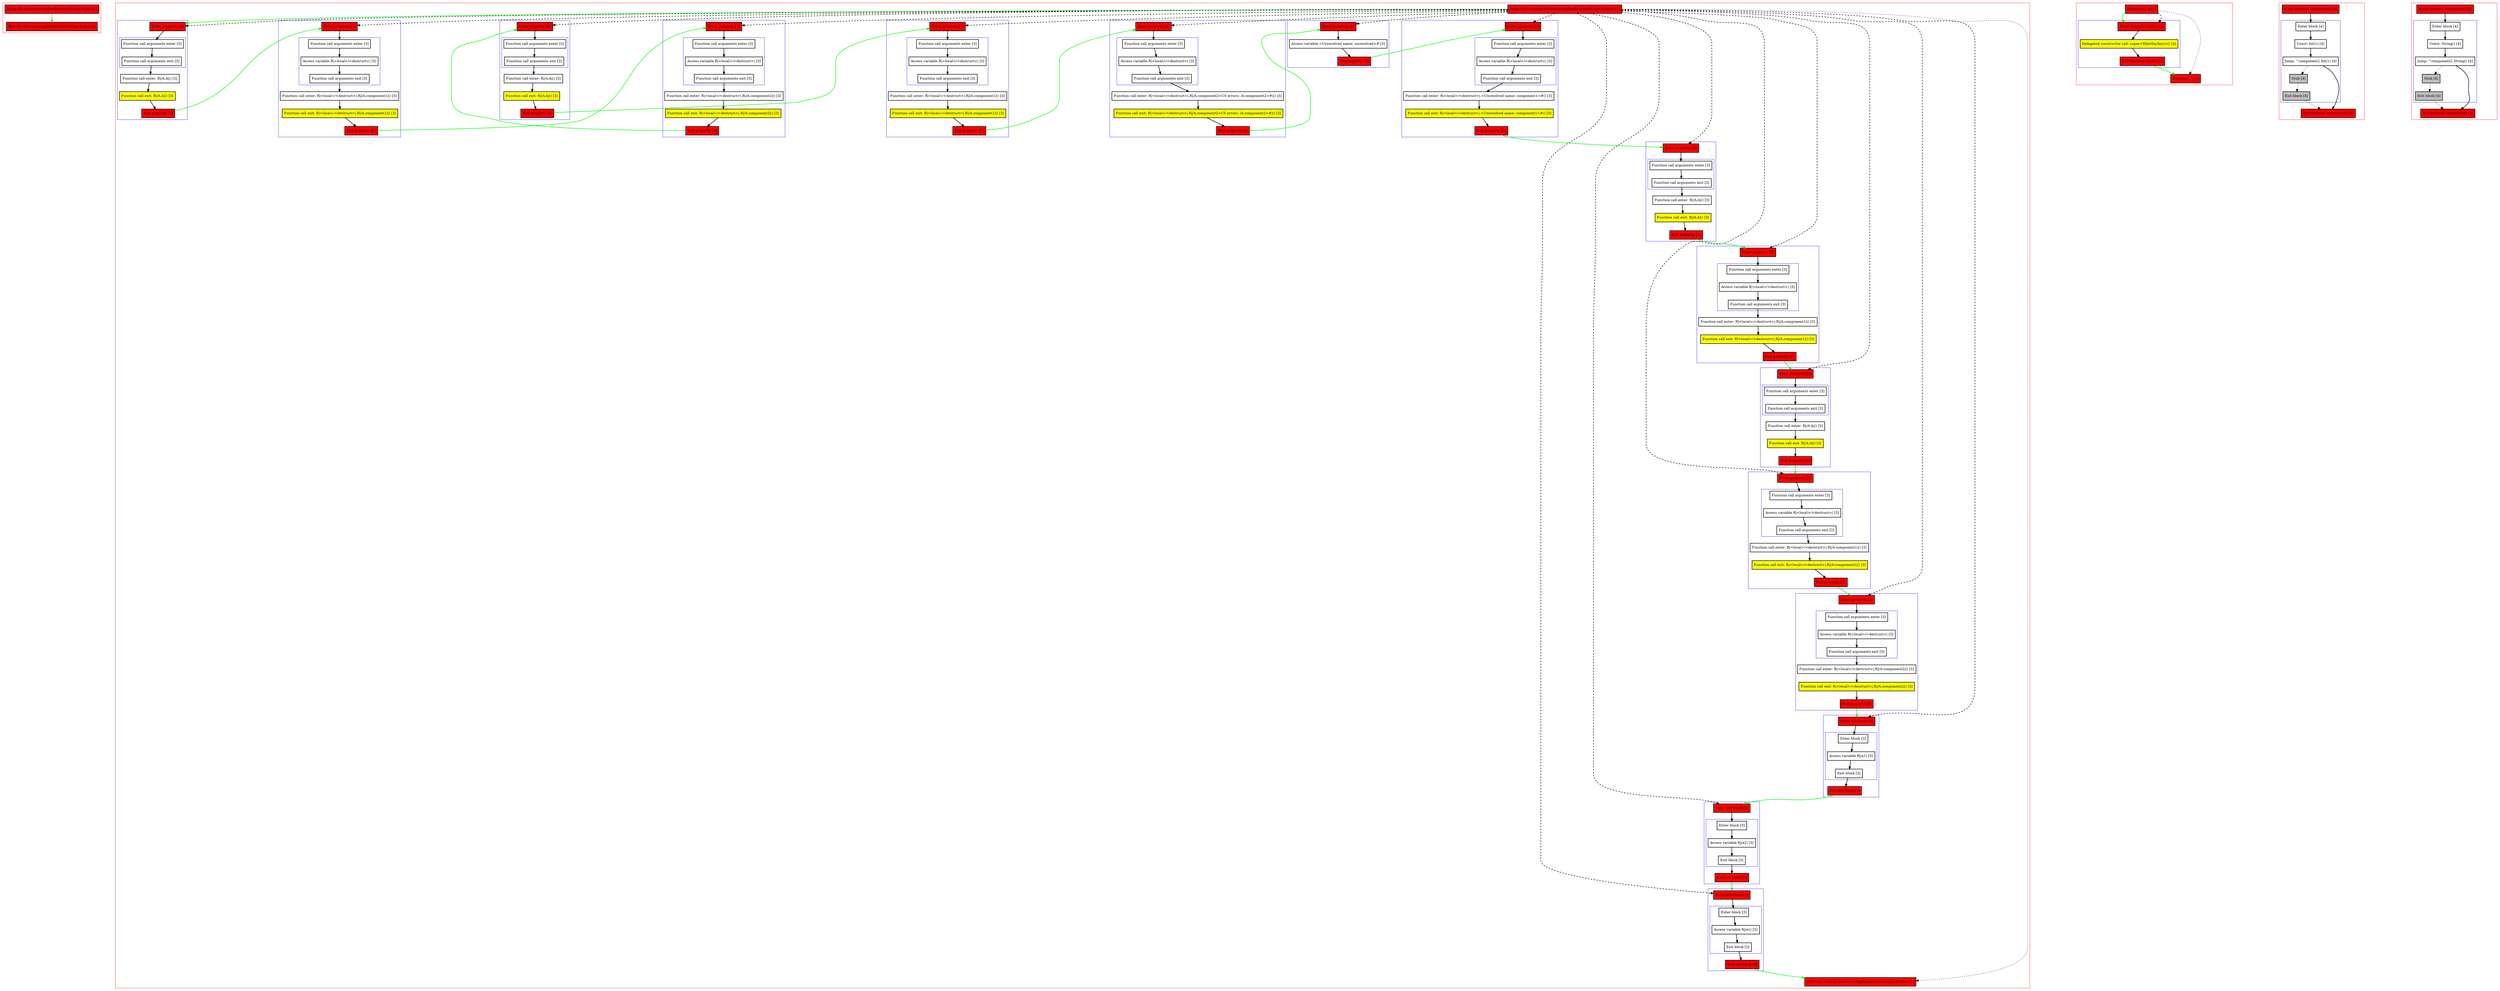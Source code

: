 digraph destructuringDeclarationsScript_fir_kts {
    graph [nodesep=3]
    node [shape=box penwidth=2]
    edge [penwidth=2]

    subgraph cluster_0 {
        color=red
        0 [label="Enter file destructuringDeclarationsScript.fir.kts [1]" style="filled" fillcolor=red];
        1 [label="Exit file destructuringDeclarationsScript.fir.kts [1]" style="filled" fillcolor=red];
    }
    0 -> {1} [color=green];

    subgraph cluster_1 {
        color=red
        2 [label="Enter class <script-destructuringDeclarationsScript.fir.kts> [2]" style="filled" fillcolor=red];
        subgraph cluster_2 {
            color=blue
            3 [label="Enter property [3]" style="filled" fillcolor=red];
            subgraph cluster_3 {
                color=blue
                4 [label="Function call arguments enter [3]"];
                5 [label="Function call arguments exit [3]"];
            }
            6 [label="Function call enter: R|/A.A|() [3]"];
            7 [label="Function call exit: R|/A.A|() [3]" style="filled" fillcolor=yellow];
            8 [label="Exit property [3]" style="filled" fillcolor=red];
        }
        subgraph cluster_4 {
            color=blue
            9 [label="Enter property [3]" style="filled" fillcolor=red];
            subgraph cluster_5 {
                color=blue
                10 [label="Function call arguments enter [3]"];
                11 [label="Access variable R|<local>/<destruct>| [3]"];
                12 [label="Function call arguments exit [3]"];
            }
            13 [label="Function call enter: R|<local>/<destruct>|.R|/A.component1|() [3]"];
            14 [label="Function call exit: R|<local>/<destruct>|.R|/A.component1|() [3]" style="filled" fillcolor=yellow];
            15 [label="Exit property [3]" style="filled" fillcolor=red];
        }
        subgraph cluster_6 {
            color=blue
            16 [label="Enter property [3]" style="filled" fillcolor=red];
            subgraph cluster_7 {
                color=blue
                17 [label="Function call arguments enter [3]"];
                18 [label="Access variable R|<local>/<destruct>| [3]"];
                19 [label="Function call arguments exit [3]"];
            }
            20 [label="Function call enter: R|<local>/<destruct>|.R|/A.component2|() [3]"];
            21 [label="Function call exit: R|<local>/<destruct>|.R|/A.component2|() [3]" style="filled" fillcolor=yellow];
            22 [label="Exit property [3]" style="filled" fillcolor=red];
        }
        subgraph cluster_8 {
            color=blue
            23 [label="Enter property [3]" style="filled" fillcolor=red];
            subgraph cluster_9 {
                color=blue
                24 [label="Function call arguments enter [3]"];
                25 [label="Function call arguments exit [3]"];
            }
            26 [label="Function call enter: R|/A.A|() [3]"];
            27 [label="Function call exit: R|/A.A|() [3]" style="filled" fillcolor=yellow];
            28 [label="Exit property [3]" style="filled" fillcolor=red];
        }
        subgraph cluster_10 {
            color=blue
            29 [label="Enter property [3]" style="filled" fillcolor=red];
            subgraph cluster_11 {
                color=blue
                30 [label="Function call arguments enter [3]"];
                31 [label="Access variable R|<local>/<destruct>| [3]"];
                32 [label="Function call arguments exit [3]"];
            }
            33 [label="Function call enter: R|<local>/<destruct>|.R|/A.component1|() [3]"];
            34 [label="Function call exit: R|<local>/<destruct>|.R|/A.component1|() [3]" style="filled" fillcolor=yellow];
            35 [label="Exit property [3]" style="filled" fillcolor=red];
        }
        subgraph cluster_12 {
            color=blue
            36 [label="Enter property [3]" style="filled" fillcolor=red];
            subgraph cluster_13 {
                color=blue
                37 [label="Function call arguments enter [3]"];
                38 [label="Access variable R|<local>/<destruct>| [3]"];
                39 [label="Function call arguments exit [3]"];
            }
            40 [label="Function call enter: R|<local>/<destruct>|.R|/A.component2<CS errors: /A.component2>#|() [3]"];
            41 [label="Function call exit: R|<local>/<destruct>|.R|/A.component2<CS errors: /A.component2>#|() [3]" style="filled" fillcolor=yellow];
            42 [label="Exit property [3]" style="filled" fillcolor=red];
        }
        subgraph cluster_14 {
            color=blue
            43 [label="Enter property [3]" style="filled" fillcolor=red];
            44 [label="Access variable <Unresolved name: unresolved># [3]"];
            45 [label="Exit property [3]" style="filled" fillcolor=red];
        }
        subgraph cluster_15 {
            color=blue
            46 [label="Enter property [3]" style="filled" fillcolor=red];
            subgraph cluster_16 {
                color=blue
                47 [label="Function call arguments enter [3]"];
                48 [label="Access variable R|<local>/<destruct>| [3]"];
                49 [label="Function call arguments exit [3]"];
            }
            50 [label="Function call enter: R|<local>/<destruct>|.<Unresolved name: component1>#() [3]"];
            51 [label="Function call exit: R|<local>/<destruct>|.<Unresolved name: component1>#() [3]" style="filled" fillcolor=yellow];
            52 [label="Exit property [3]" style="filled" fillcolor=red];
        }
        subgraph cluster_17 {
            color=blue
            53 [label="Enter property [3]" style="filled" fillcolor=red];
            subgraph cluster_18 {
                color=blue
                54 [label="Function call arguments enter [3]"];
                55 [label="Function call arguments exit [3]"];
            }
            56 [label="Function call enter: R|/A.A|() [3]"];
            57 [label="Function call exit: R|/A.A|() [3]" style="filled" fillcolor=yellow];
            58 [label="Exit property [3]" style="filled" fillcolor=red];
        }
        subgraph cluster_19 {
            color=blue
            59 [label="Enter property [3]" style="filled" fillcolor=red];
            subgraph cluster_20 {
                color=blue
                60 [label="Function call arguments enter [3]"];
                61 [label="Access variable R|<local>/<destruct>| [3]"];
                62 [label="Function call arguments exit [3]"];
            }
            63 [label="Function call enter: R|<local>/<destruct>|.R|/A.component1|() [3]"];
            64 [label="Function call exit: R|<local>/<destruct>|.R|/A.component1|() [3]" style="filled" fillcolor=yellow];
            65 [label="Exit property [3]" style="filled" fillcolor=red];
        }
        subgraph cluster_21 {
            color=blue
            66 [label="Enter property [3]" style="filled" fillcolor=red];
            subgraph cluster_22 {
                color=blue
                67 [label="Function call arguments enter [3]"];
                68 [label="Function call arguments exit [3]"];
            }
            69 [label="Function call enter: R|/A.A|() [3]"];
            70 [label="Function call exit: R|/A.A|() [3]" style="filled" fillcolor=yellow];
            71 [label="Exit property [3]" style="filled" fillcolor=red];
        }
        subgraph cluster_23 {
            color=blue
            72 [label="Enter property [3]" style="filled" fillcolor=red];
            subgraph cluster_24 {
                color=blue
                73 [label="Function call arguments enter [3]"];
                74 [label="Access variable R|<local>/<destruct>| [3]"];
                75 [label="Function call arguments exit [3]"];
            }
            76 [label="Function call enter: R|<local>/<destruct>|.R|/A.component1|() [3]"];
            77 [label="Function call exit: R|<local>/<destruct>|.R|/A.component1|() [3]" style="filled" fillcolor=yellow];
            78 [label="Exit property [3]" style="filled" fillcolor=red];
        }
        subgraph cluster_25 {
            color=blue
            79 [label="Enter property [3]" style="filled" fillcolor=red];
            subgraph cluster_26 {
                color=blue
                80 [label="Function call arguments enter [3]"];
                81 [label="Access variable R|<local>/<destruct>| [3]"];
                82 [label="Function call arguments exit [3]"];
            }
            83 [label="Function call enter: R|<local>/<destruct>|.R|/A.component2|() [3]"];
            84 [label="Function call exit: R|<local>/<destruct>|.R|/A.component2|() [3]" style="filled" fillcolor=yellow];
            85 [label="Exit property [3]" style="filled" fillcolor=red];
        }
        subgraph cluster_27 {
            color=blue
            86 [label="Enter init block [3]" style="filled" fillcolor=red];
            subgraph cluster_28 {
                color=blue
                87 [label="Enter block [3]"];
                88 [label="Access variable R|/a1| [3]"];
                89 [label="Exit block [3]"];
            }
            90 [label="Exit init block [3]" style="filled" fillcolor=red];
        }
        subgraph cluster_29 {
            color=blue
            91 [label="Enter init block [3]" style="filled" fillcolor=red];
            subgraph cluster_30 {
                color=blue
                92 [label="Enter block [3]"];
                93 [label="Access variable R|/a2| [3]"];
                94 [label="Exit block [3]"];
            }
            95 [label="Exit init block [3]" style="filled" fillcolor=red];
        }
        subgraph cluster_31 {
            color=blue
            96 [label="Enter init block [3]" style="filled" fillcolor=red];
            subgraph cluster_32 {
                color=blue
                97 [label="Enter block [3]"];
                98 [label="Access variable R|/e1| [3]"];
                99 [label="Exit block [3]"];
            }
            100 [label="Exit init block [3]" style="filled" fillcolor=red];
        }
        101 [label="Exit class <script-destructuringDeclarationsScript.fir.kts> [2]" style="filled" fillcolor=red];
    }
    2 -> {3} [color=green];
    2 -> {101} [style=dotted];
    2 -> {3 9 16 23 29 36 43 46 53 59 66 72 79 86 91 96} [style=dashed];
    3 -> {4};
    4 -> {5};
    5 -> {6};
    6 -> {7};
    7 -> {8};
    8 -> {9} [color=green];
    9 -> {10};
    10 -> {11};
    11 -> {12};
    12 -> {13};
    13 -> {14};
    14 -> {15};
    15 -> {16} [color=green];
    16 -> {17};
    17 -> {18};
    18 -> {19};
    19 -> {20};
    20 -> {21};
    21 -> {22};
    22 -> {23} [color=green];
    23 -> {24};
    24 -> {25};
    25 -> {26};
    26 -> {27};
    27 -> {28};
    28 -> {29} [color=green];
    29 -> {30};
    30 -> {31};
    31 -> {32};
    32 -> {33};
    33 -> {34};
    34 -> {35};
    35 -> {36} [color=green];
    36 -> {37};
    37 -> {38};
    38 -> {39};
    39 -> {40};
    40 -> {41};
    41 -> {42};
    42 -> {43} [color=green];
    43 -> {44};
    44 -> {45};
    45 -> {46} [color=green];
    46 -> {47};
    47 -> {48};
    48 -> {49};
    49 -> {50};
    50 -> {51};
    51 -> {52};
    52 -> {53} [color=green];
    53 -> {54};
    54 -> {55};
    55 -> {56};
    56 -> {57};
    57 -> {58};
    58 -> {59} [color=green];
    59 -> {60};
    60 -> {61};
    61 -> {62};
    62 -> {63};
    63 -> {64};
    64 -> {65};
    65 -> {66} [color=green];
    66 -> {67};
    67 -> {68};
    68 -> {69};
    69 -> {70};
    70 -> {71};
    71 -> {72} [color=green];
    72 -> {73};
    73 -> {74};
    74 -> {75};
    75 -> {76};
    76 -> {77};
    77 -> {78};
    78 -> {79} [color=green];
    79 -> {80};
    80 -> {81};
    81 -> {82};
    82 -> {83};
    83 -> {84};
    84 -> {85};
    85 -> {86} [color=green];
    86 -> {87};
    87 -> {88};
    88 -> {89};
    89 -> {90};
    90 -> {91} [color=green];
    91 -> {92};
    92 -> {93};
    93 -> {94};
    94 -> {95};
    95 -> {96} [color=green];
    96 -> {97};
    97 -> {98};
    98 -> {99};
    99 -> {100};
    100 -> {101} [color=green];

    subgraph cluster_33 {
        color=red
        102 [label="Enter class A [3]" style="filled" fillcolor=red];
        subgraph cluster_34 {
            color=blue
            103 [label="Enter function <init> [4]" style="filled" fillcolor=red];
            104 [label="Delegated constructor call: super<R|kotlin/Any|>() [4]" style="filled" fillcolor=yellow];
            105 [label="Exit function <init> [4]" style="filled" fillcolor=red];
        }
        106 [label="Exit class A [3]" style="filled" fillcolor=red];
    }
    102 -> {103} [color=green];
    102 -> {106} [style=dotted];
    102 -> {103} [style=dashed];
    103 -> {104};
    104 -> {105};
    105 -> {106} [color=green];

    subgraph cluster_35 {
        color=red
        107 [label="Enter function component1 [4]" style="filled" fillcolor=red];
        subgraph cluster_36 {
            color=blue
            108 [label="Enter block [4]"];
            109 [label="Const: Int(1) [4]"];
            110 [label="Jump: ^component1 Int(1) [4]"];
            111 [label="Stub [4]" style="filled" fillcolor=gray];
            112 [label="Exit block [4]" style="filled" fillcolor=gray];
        }
        113 [label="Exit function component1 [4]" style="filled" fillcolor=red];
    }
    107 -> {108};
    108 -> {109};
    109 -> {110};
    110 -> {113};
    110 -> {111} [style=dotted];
    111 -> {112} [style=dotted];
    112 -> {113} [style=dotted];

    subgraph cluster_37 {
        color=red
        114 [label="Enter function component2 [4]" style="filled" fillcolor=red];
        subgraph cluster_38 {
            color=blue
            115 [label="Enter block [4]"];
            116 [label="Const: String() [4]"];
            117 [label="Jump: ^component2 String() [4]"];
            118 [label="Stub [4]" style="filled" fillcolor=gray];
            119 [label="Exit block [4]" style="filled" fillcolor=gray];
        }
        120 [label="Exit function component2 [4]" style="filled" fillcolor=red];
    }
    114 -> {115};
    115 -> {116};
    116 -> {117};
    117 -> {120};
    117 -> {118} [style=dotted];
    118 -> {119} [style=dotted];
    119 -> {120} [style=dotted];

}
